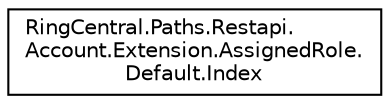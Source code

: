 digraph "Graphical Class Hierarchy"
{
 // LATEX_PDF_SIZE
  edge [fontname="Helvetica",fontsize="10",labelfontname="Helvetica",labelfontsize="10"];
  node [fontname="Helvetica",fontsize="10",shape=record];
  rankdir="LR";
  Node0 [label="RingCentral.Paths.Restapi.\lAccount.Extension.AssignedRole.\lDefault.Index",height=0.2,width=0.4,color="black", fillcolor="white", style="filled",URL="$classRingCentral_1_1Paths_1_1Restapi_1_1Account_1_1Extension_1_1AssignedRole_1_1Default_1_1Index.html",tooltip=" "];
}
